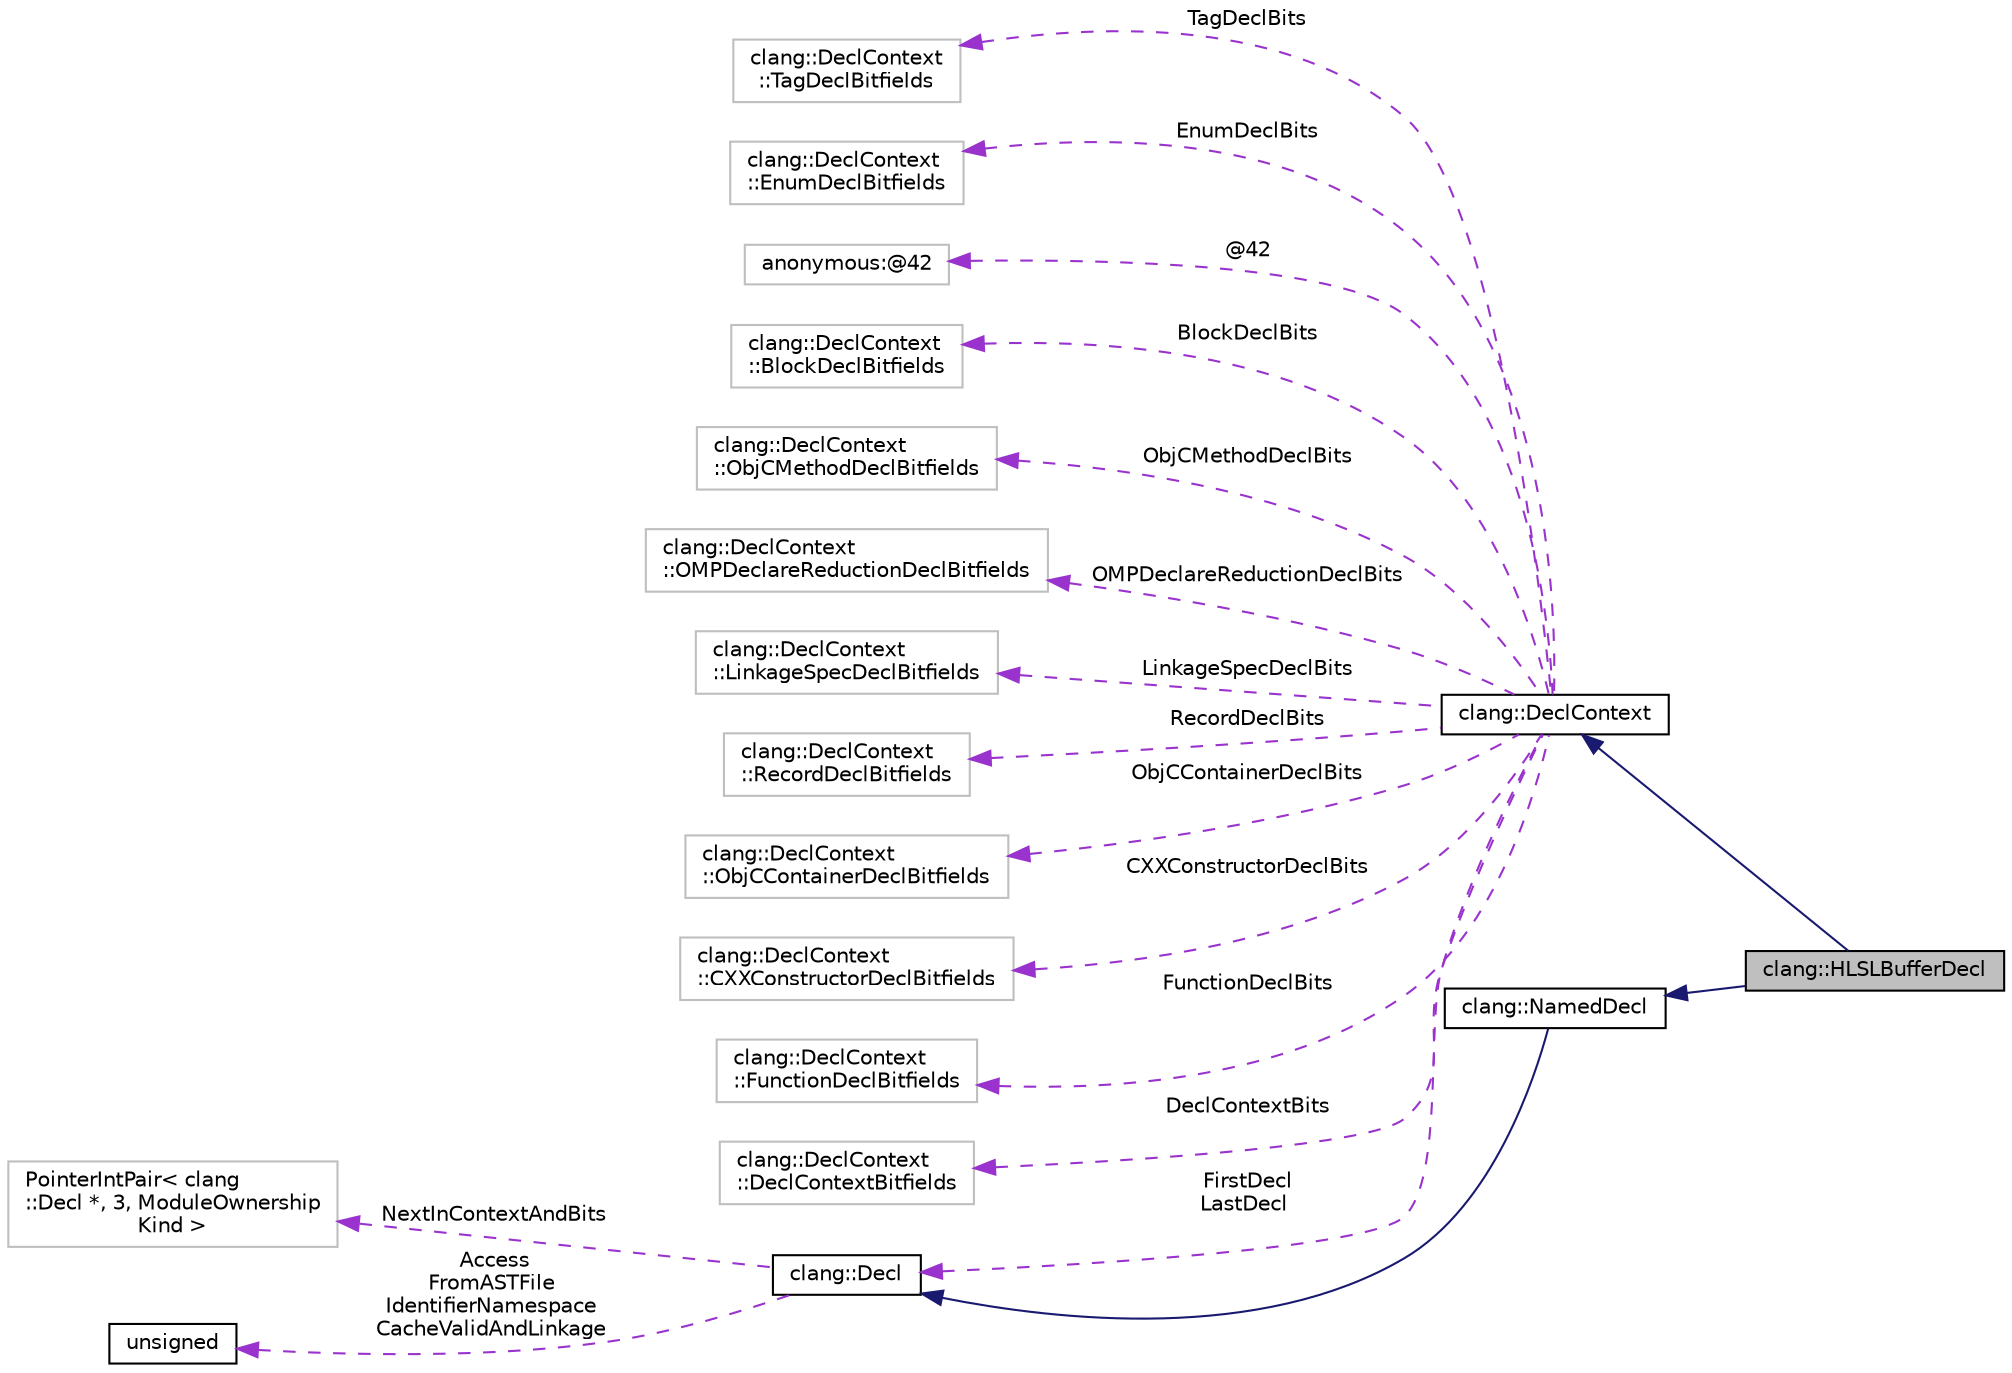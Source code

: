digraph "clang::HLSLBufferDecl"
{
 // LATEX_PDF_SIZE
  bgcolor="transparent";
  edge [fontname="Helvetica",fontsize="10",labelfontname="Helvetica",labelfontsize="10"];
  node [fontname="Helvetica",fontsize="10",shape=record];
  rankdir="LR";
  Node1 [label="clang::HLSLBufferDecl",height=0.2,width=0.4,color="black", fillcolor="grey75", style="filled", fontcolor="black",tooltip="HLSLBufferDecl - Represent a cbuffer or tbuffer declaration."];
  Node2 -> Node1 [dir="back",color="midnightblue",fontsize="10",style="solid",fontname="Helvetica"];
  Node2 [label="clang::NamedDecl",height=0.2,width=0.4,color="black",URL="$classclang_1_1NamedDecl.html",tooltip="This represents a decl that may have a name."];
  Node3 -> Node2 [dir="back",color="midnightblue",fontsize="10",style="solid",fontname="Helvetica"];
  Node3 [label="clang::Decl",height=0.2,width=0.4,color="black",URL="$classclang_1_1Decl.html",tooltip="Decl - This represents one declaration (or definition), e.g."];
  Node4 -> Node3 [dir="back",color="darkorchid3",fontsize="10",style="dashed",label=" NextInContextAndBits" ,fontname="Helvetica"];
  Node4 [label="PointerIntPair\< clang\l::Decl *, 3, ModuleOwnership\lKind \>",height=0.2,width=0.4,color="grey75",tooltip=" "];
  Node5 -> Node3 [dir="back",color="darkorchid3",fontsize="10",style="dashed",label=" Access\nFromASTFile\nIdentifierNamespace\nCacheValidAndLinkage" ,fontname="Helvetica"];
  Node5 [label="unsigned",height=0.2,width=0.4,color="black",URL="$classunsigned.html",tooltip=" "];
  Node6 -> Node1 [dir="back",color="midnightblue",fontsize="10",style="solid",fontname="Helvetica"];
  Node6 [label="clang::DeclContext",height=0.2,width=0.4,color="black",URL="$classclang_1_1DeclContext.html",tooltip="DeclContext - This is used only as base class of specific decl types that can act as declaration cont..."];
  Node7 -> Node6 [dir="back",color="darkorchid3",fontsize="10",style="dashed",label=" TagDeclBits" ,fontname="Helvetica"];
  Node7 [label="clang::DeclContext\l::TagDeclBitfields",height=0.2,width=0.4,color="grey75",tooltip="Stores the bits used by TagDecl."];
  Node8 -> Node6 [dir="back",color="darkorchid3",fontsize="10",style="dashed",label=" EnumDeclBits" ,fontname="Helvetica"];
  Node8 [label="clang::DeclContext\l::EnumDeclBitfields",height=0.2,width=0.4,color="grey75",tooltip="Stores the bits used by EnumDecl."];
  Node9 -> Node6 [dir="back",color="darkorchid3",fontsize="10",style="dashed",label=" @42" ,fontname="Helvetica"];
  Node9 [label="anonymous:@42",height=0.2,width=0.4,color="grey75",tooltip=" "];
  Node10 -> Node6 [dir="back",color="darkorchid3",fontsize="10",style="dashed",label=" BlockDeclBits" ,fontname="Helvetica"];
  Node10 [label="clang::DeclContext\l::BlockDeclBitfields",height=0.2,width=0.4,color="grey75",tooltip="Stores the bits used by BlockDecl."];
  Node11 -> Node6 [dir="back",color="darkorchid3",fontsize="10",style="dashed",label=" ObjCMethodDeclBits" ,fontname="Helvetica"];
  Node11 [label="clang::DeclContext\l::ObjCMethodDeclBitfields",height=0.2,width=0.4,color="grey75",tooltip="Stores the bits used by ObjCMethodDecl."];
  Node12 -> Node6 [dir="back",color="darkorchid3",fontsize="10",style="dashed",label=" OMPDeclareReductionDeclBits" ,fontname="Helvetica"];
  Node12 [label="clang::DeclContext\l::OMPDeclareReductionDeclBitfields",height=0.2,width=0.4,color="grey75",tooltip="Stores the bits used by OMPDeclareReductionDecl."];
  Node13 -> Node6 [dir="back",color="darkorchid3",fontsize="10",style="dashed",label=" LinkageSpecDeclBits" ,fontname="Helvetica"];
  Node13 [label="clang::DeclContext\l::LinkageSpecDeclBitfields",height=0.2,width=0.4,color="grey75",tooltip="Stores the bits used by LinkageSpecDecl."];
  Node14 -> Node6 [dir="back",color="darkorchid3",fontsize="10",style="dashed",label=" RecordDeclBits" ,fontname="Helvetica"];
  Node14 [label="clang::DeclContext\l::RecordDeclBitfields",height=0.2,width=0.4,color="grey75",tooltip="Stores the bits used by RecordDecl."];
  Node15 -> Node6 [dir="back",color="darkorchid3",fontsize="10",style="dashed",label=" ObjCContainerDeclBits" ,fontname="Helvetica"];
  Node15 [label="clang::DeclContext\l::ObjCContainerDeclBitfields",height=0.2,width=0.4,color="grey75",tooltip="Stores the bits used by ObjCContainerDecl."];
  Node16 -> Node6 [dir="back",color="darkorchid3",fontsize="10",style="dashed",label=" CXXConstructorDeclBits" ,fontname="Helvetica"];
  Node16 [label="clang::DeclContext\l::CXXConstructorDeclBitfields",height=0.2,width=0.4,color="grey75",tooltip="Stores the bits used by CXXConstructorDecl."];
  Node17 -> Node6 [dir="back",color="darkorchid3",fontsize="10",style="dashed",label=" FunctionDeclBits" ,fontname="Helvetica"];
  Node17 [label="clang::DeclContext\l::FunctionDeclBitfields",height=0.2,width=0.4,color="grey75",tooltip="Stores the bits used by FunctionDecl."];
  Node18 -> Node6 [dir="back",color="darkorchid3",fontsize="10",style="dashed",label=" DeclContextBits" ,fontname="Helvetica"];
  Node18 [label="clang::DeclContext\l::DeclContextBitfields",height=0.2,width=0.4,color="grey75",tooltip="Stores the bits used by DeclContext."];
  Node3 -> Node6 [dir="back",color="darkorchid3",fontsize="10",style="dashed",label=" FirstDecl\nLastDecl" ,fontname="Helvetica"];
}

